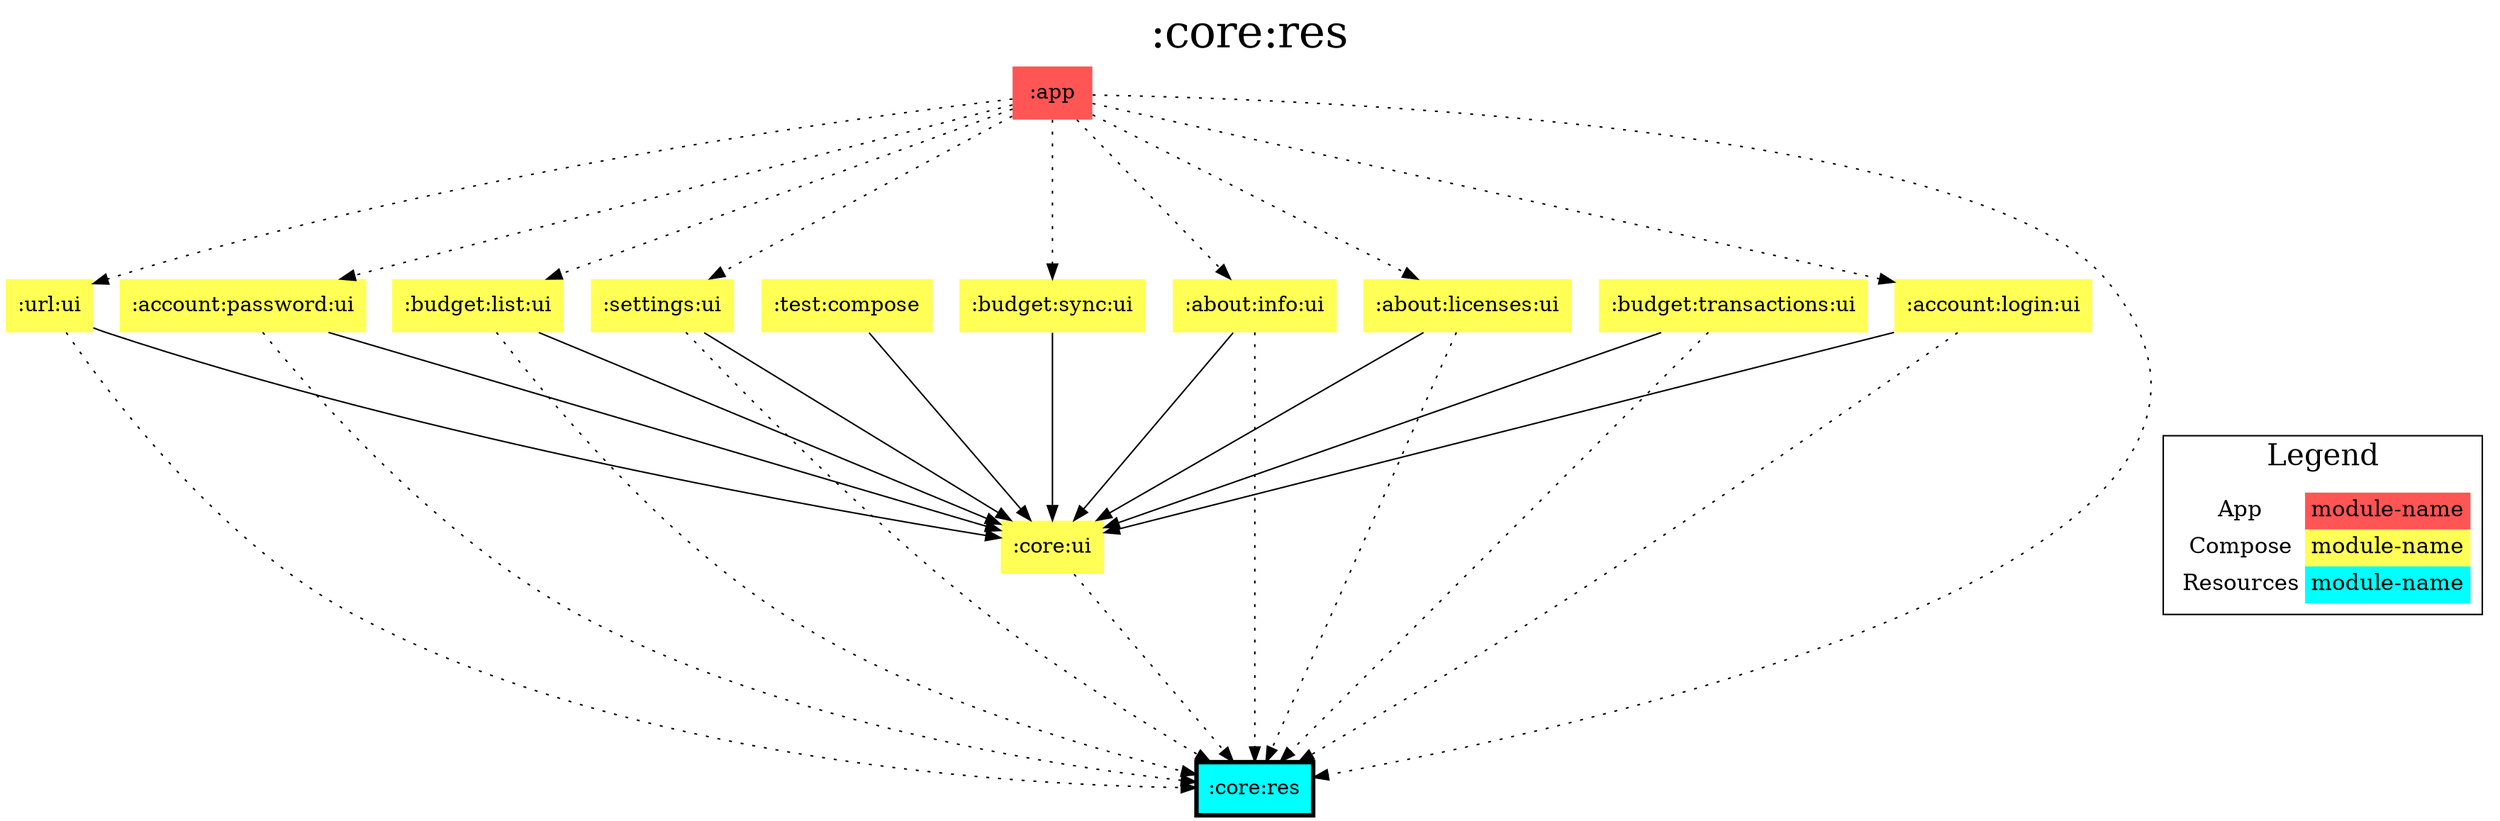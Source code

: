 digraph {
edge ["dir"="forward"]
graph ["dpi"="100","label"=":core:res","labelloc"="t","fontsize"="30","ranksep"="1.5","rankdir"="TB"]
node ["style"="filled"]
":about:info:ui" ["fillcolor"="#FFFF55","shape"="none"]
":about:licenses:ui" ["fillcolor"="#FFFF55","shape"="none"]
":account:login:ui" ["fillcolor"="#FFFF55","shape"="none"]
":account:password:ui" ["fillcolor"="#FFFF55","shape"="none"]
":app" ["fillcolor"="#FF5555","shape"="none"]
":budget:list:ui" ["fillcolor"="#FFFF55","shape"="none"]
":budget:sync:ui" ["fillcolor"="#FFFF55","shape"="none"]
":budget:transactions:ui" ["fillcolor"="#FFFF55","shape"="none"]
":core:res" ["fillcolor"="#00FFFF","color"="black","penwidth"="3","shape"="box"]
":core:ui" ["fillcolor"="#FFFF55","shape"="none"]
":settings:ui" ["fillcolor"="#FFFF55","shape"="none"]
":test:compose" ["fillcolor"="#FFFF55","shape"="none"]
":url:ui" ["fillcolor"="#FFFF55","shape"="none"]
{
edge ["dir"="none"]
graph ["rank"="same"]
":core:res"
}
":about:info:ui" -> ":core:res" ["style"="dotted"]
":about:info:ui" -> ":core:ui"
":about:licenses:ui" -> ":core:res" ["style"="dotted"]
":about:licenses:ui" -> ":core:ui"
":account:login:ui" -> ":core:res" ["style"="dotted"]
":account:login:ui" -> ":core:ui"
":account:password:ui" -> ":core:res" ["style"="dotted"]
":account:password:ui" -> ":core:ui"
":app" -> ":about:info:ui" ["style"="dotted"]
":app" -> ":about:licenses:ui" ["style"="dotted"]
":app" -> ":account:login:ui" ["style"="dotted"]
":app" -> ":account:password:ui" ["style"="dotted"]
":app" -> ":budget:list:ui" ["style"="dotted"]
":app" -> ":budget:sync:ui" ["style"="dotted"]
":app" -> ":core:res" ["style"="dotted"]
":app" -> ":settings:ui" ["style"="dotted"]
":app" -> ":url:ui" ["style"="dotted"]
":budget:list:ui" -> ":core:res" ["style"="dotted"]
":budget:list:ui" -> ":core:ui"
":budget:sync:ui" -> ":core:ui"
":budget:transactions:ui" -> ":core:res" ["style"="dotted"]
":budget:transactions:ui" -> ":core:ui"
":core:ui" -> ":core:res" ["style"="dotted"]
":settings:ui" -> ":core:res" ["style"="dotted"]
":settings:ui" -> ":core:ui"
":test:compose" -> ":core:ui"
":url:ui" -> ":core:res" ["style"="dotted"]
":url:ui" -> ":core:ui"
subgraph "cluster_legend" {
edge ["dir"="none"]
graph ["label"="Legend","fontsize"="20"]
"Legend" ["style"="filled","fillcolor"="#FFFFFF","shape"="none","margin"="0","fontsize"="15","label"=<
<TABLE BORDER="0" CELLBORDER="0" CELLSPACING="0" CELLPADDING="4">
<TR><TD>App</TD><TD BGCOLOR="#FF5555">module-name</TD></TR>
<TR><TD>Compose</TD><TD BGCOLOR="#FFFF55">module-name</TD></TR>
<TR><TD>Resources</TD><TD BGCOLOR="#00FFFF">module-name</TD></TR>
</TABLE>
>]
} -> ":core:res" ["style"="invis"]
}
